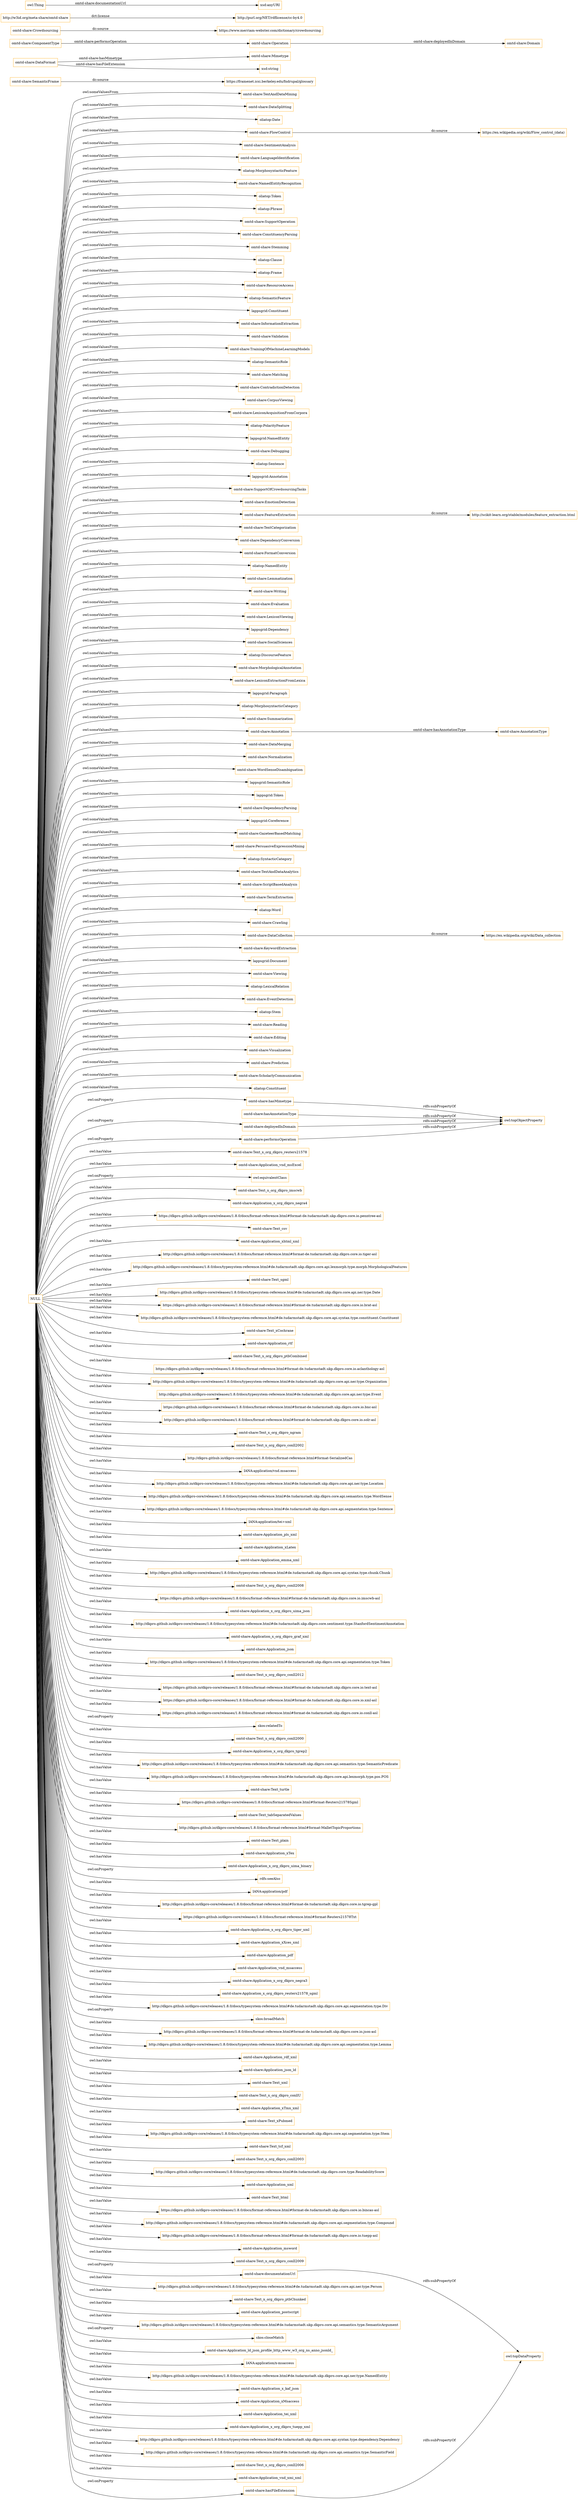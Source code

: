 digraph ar2dtool_diagram { 
rankdir=LR;
size="1501"
node [shape = rectangle, color="orange"]; "omtd-share:TextAndDataMining" "omtd-share:DataSplitting" "oliatop:Date" "omtd-share:FlowControl" "omtd-share:SentimentAnalysis" "omtd-share:LanguageIdentification" "omtd-share:SemanticFrame" "oliatop:MorphosyntacticFeature" "omtd-share:NamedEntityRecognition" "omtd-share:DataFormat" "oliatop:Token" "oliatop:Phrase" "omtd-share:SupportOperation" "omtd-share:ConstituencyParsing" "omtd-share:Stemming" "oliatop:Clause" "oliatop:Frame" "omtd-share:Operation" "omtd-share:Mimetype" "omtd-share:ResourceAccess" "oliatop:SemanticFeature" "lappsgrid:Constituent" "omtd-share:InformationExtraction" "omtd-share:Validation" "omtd-share:TrainingOfMachineLearningModels" "omtd-share:Crowdsourcing" "oliatop:SemanticRole" "omtd-share:Matching" "omtd-share:ContradictionDetection" "omtd-share:CorpusViewing" "omtd-share:LexiconAcquisitionFromCorpora" "oliatop:PolarityFeature" "lappsgrid:NamedEntity" "omtd-share:Debugging" "oliatop:Sentence" "lappsgrid:Annotation" "omtd-share:SupportOfCrowdsourcingTasks" "omtd-share:EmotionDetection" "omtd-share:FeatureExtraction" "omtd-share:TextCategorization" "omtd-share:Domain" "omtd-share:DependencyConversion" "omtd-share:FormatConversion" "oliatop:NamedEntity" "omtd-share:Lemmatization" "omtd-share:Writing" "omtd-share:Evaluation" "omtd-share:LexiconViewing" "lappsgrid:Dependency" "omtd-share:SocialSciences" "oliatop:DiscourseFeature" "omtd-share:MorphologicalAnnotation" "omtd-share:LexiconExtractionFromLexica" "lappsgrid:Paragraph" "oliatop:MorphosyntacticCategory" "omtd-share:Summarization" "omtd-share:Annotation" "omtd-share:DataMerging" "omtd-share:Normalization" "omtd-share:WordSenseDisambiguation" "lappsgrid:SemanticRole" "lappsgrid:Token" "omtd-share:DependencyParsing" "lappsgrid:Coreference" "omtd-share:GazeteerBasedMatching" "omtd-share:PersuasiveExpressionMining" "oliatop:SyntacticCategory" "omtd-share:TextAndDataAnalytics" "omtd-share:ScriptBasedAnalysis" "omtd-share:TermExtraction" "oliatop:Word" "omtd-share:Crawling" "omtd-share:DataCollection" "omtd-share:KeywordExtraction" "lappsgrid:Document" "omtd-share:Viewing" "oliatop:LexicalRelation" "omtd-share:EventDetection" "oliatop:Stem" "omtd-share:Reading" "omtd-share:AnnotationType" "omtd-share:ComponentType" "omtd-share:Editing" "omtd-share:Visualization" "omtd-share:Prediction" "omtd-share:ScholarlyCommunication" "oliatop:Constituent" ; /*classes style*/
	"omtd-share:FeatureExtraction" -> "http://scikit-learn.org/stable/modules/feature_extraction.html" [ label = "dc:source" ];
	"http://w3id.org/meta-share/omtd-share" -> "http://purl.org/NET/rdflicense/cc-by4.0" [ label = "dct:license" ];
	"omtd-share:deployedInDomain" -> "owl:topObjectProperty" [ label = "rdfs:subPropertyOf" ];
	"omtd-share:performsOperation" -> "owl:topObjectProperty" [ label = "rdfs:subPropertyOf" ];
	"omtd-share:SemanticFrame" -> "https://framenet.icsi.berkeley.edu/fndrupal/glossary" [ label = "dc:source" ];
	"omtd-share:hasMimetype" -> "owl:topObjectProperty" [ label = "rdfs:subPropertyOf" ];
	"omtd-share:FlowControl" -> "https://en.wikipedia.org/wiki/Flow_control_(data)" [ label = "dc:source" ];
	"omtd-share:Crowdsourcing" -> "https://www.merriam-webster.com/dictionary/crowdsourcing" [ label = "dc:source" ];
	"omtd-share:hasFileExtension" -> "owl:topDataProperty" [ label = "rdfs:subPropertyOf" ];
	"omtd-share:DataCollection" -> "https://en.wikipedia.org/wiki/Data_collection" [ label = "dc:source" ];
	"NULL" -> "omtd-share:Crawling" [ label = "owl:someValuesFrom" ];
	"NULL" -> "omtd-share:Text_x_org_dkpro_reuters21578" [ label = "owl:hasValue" ];
	"NULL" -> "omtd-share:Application_vnd_msExcel" [ label = "owl:hasValue" ];
	"NULL" -> "omtd-share:FlowControl" [ label = "owl:someValuesFrom" ];
	"NULL" -> "owl:equivalentClass" [ label = "owl:onProperty" ];
	"NULL" -> "omtd-share:GazeteerBasedMatching" [ label = "owl:someValuesFrom" ];
	"NULL" -> "omtd-share:TermExtraction" [ label = "owl:someValuesFrom" ];
	"NULL" -> "omtd-share:Text_x_org_dkpro_imscwb" [ label = "owl:hasValue" ];
	"NULL" -> "omtd-share:Application_x_org_dkpro_negra4" [ label = "owl:hasValue" ];
	"NULL" -> "omtd-share:ContradictionDetection" [ label = "owl:someValuesFrom" ];
	"NULL" -> "https://dkpro.github.io/dkpro-core/releases/1.8.0/docs/format-reference.html#format-de.tudarmstadt.ukp.dkpro.core.io.penntree-asl" [ label = "owl:hasValue" ];
	"NULL" -> "omtd-share:Text_csv" [ label = "owl:hasValue" ];
	"NULL" -> "omtd-share:TrainingOfMachineLearningModels" [ label = "owl:someValuesFrom" ];
	"NULL" -> "omtd-share:Matching" [ label = "owl:someValuesFrom" ];
	"NULL" -> "omtd-share:Application_xhtml_xml" [ label = "owl:hasValue" ];
	"NULL" -> "omtd-share:EmotionDetection" [ label = "owl:someValuesFrom" ];
	"NULL" -> "http://dkpro.github.io/dkpro-core/releases/1.8.0/docs/format-reference.html#format-de.tudarmstadt.ukp.dkpro.core.io.tiger-asl" [ label = "owl:hasValue" ];
	"NULL" -> "lappsgrid:SemanticRole" [ label = "owl:someValuesFrom" ];
	"NULL" -> "oliatop:MorphosyntacticCategory" [ label = "owl:someValuesFrom" ];
	"NULL" -> "http://dkpro.github.io/dkpro-core/releases/1.8.0/docs/typesystem-reference.html#de.tudarmstadt.ukp.dkpro.core.api.lexmorph.type.morph.MorphologicalFeatures" [ label = "owl:hasValue" ];
	"NULL" -> "omtd-share:Text_sgml" [ label = "owl:hasValue" ];
	"NULL" -> "omtd-share:Normalization" [ label = "owl:someValuesFrom" ];
	"NULL" -> "http://dkpro.github.io/dkpro-core/releases/1.8.0/docs/typesystem-reference.html#de.tudarmstadt.ukp.dkpro.core.api.ner.type.Date" [ label = "owl:hasValue" ];
	"NULL" -> "omtd-share:DependencyParsing" [ label = "owl:someValuesFrom" ];
	"NULL" -> "omtd-share:KeywordExtraction" [ label = "owl:someValuesFrom" ];
	"NULL" -> "https://dkpro.github.io/dkpro-core/releases/1.8.0/docs/format-reference.html#format-de.tudarmstadt.ukp.dkpro.core.io.brat-asl" [ label = "owl:hasValue" ];
	"NULL" -> "lappsgrid:Document" [ label = "owl:someValuesFrom" ];
	"NULL" -> "http://dkpro.github.io/dkpro-core/releases/1.8.0/docs/typesystem-reference.html#de.tudarmstadt.ukp.dkpro.core.api.syntax.type.constituent.Constituent" [ label = "owl:hasValue" ];
	"NULL" -> "omtd-share:Text_xCochrane" [ label = "owl:hasValue" ];
	"NULL" -> "omtd-share:LexiconExtractionFromLexica" [ label = "owl:someValuesFrom" ];
	"NULL" -> "lappsgrid:Constituent" [ label = "owl:someValuesFrom" ];
	"NULL" -> "omtd-share:Application_rtf" [ label = "owl:hasValue" ];
	"NULL" -> "oliatop:PolarityFeature" [ label = "owl:someValuesFrom" ];
	"NULL" -> "omtd-share:Text_x_org_dkpro_ptbCombined" [ label = "owl:hasValue" ];
	"NULL" -> "oliatop:Stem" [ label = "owl:someValuesFrom" ];
	"NULL" -> "lappsgrid:NamedEntity" [ label = "owl:someValuesFrom" ];
	"NULL" -> "https://dkpro.github.io/dkpro-core/releases/1.8.0/docs/format-reference.html#format-de.tudarmstadt.ukp.dkpro.core.io.aclanthology-asl" [ label = "owl:hasValue" ];
	"NULL" -> "http://dkpro.github.io/dkpro-core/releases/1.8.0/docs/typesystem-reference.html#de.tudarmstadt.ukp.dkpro.core.api.ner.type.Organization" [ label = "owl:hasValue" ];
	"NULL" -> "http://dkpro.github.io/dkpro-core/releases/1.8.0/docs/typesystem-reference.html#de.tudarmstadt.ukp.dkpro.core.api.ner.type.Event" [ label = "owl:hasValue" ];
	"NULL" -> "oliatop:NamedEntity" [ label = "owl:someValuesFrom" ];
	"NULL" -> "omtd-share:NamedEntityRecognition" [ label = "owl:someValuesFrom" ];
	"NULL" -> "omtd-share:WordSenseDisambiguation" [ label = "owl:someValuesFrom" ];
	"NULL" -> "oliatop:Clause" [ label = "owl:someValuesFrom" ];
	"NULL" -> "https://dkpro.github.io/dkpro-core/releases/1.8.0/docs/format-reference.html#format-de.tudarmstadt.ukp.dkpro.core.io.bnc-asl" [ label = "owl:hasValue" ];
	"NULL" -> "http://dkpro.github.io/dkpro-core/releases/1.8.0/docs/format-reference.html#format-de.tudarmstadt.ukp.dkpro.core.io.solr-asl" [ label = "owl:hasValue" ];
	"NULL" -> "omtd-share:Text_x_org_dkpro_ngram" [ label = "owl:hasValue" ];
	"NULL" -> "oliatop:MorphosyntacticFeature" [ label = "owl:someValuesFrom" ];
	"NULL" -> "omtd-share:performsOperation" [ label = "owl:onProperty" ];
	"NULL" -> "omtd-share:Text_x_org_dkpro_conll2002" [ label = "owl:hasValue" ];
	"NULL" -> "omtd-share:MorphologicalAnnotation" [ label = "owl:someValuesFrom" ];
	"NULL" -> "omtd-share:hasFileExtension" [ label = "owl:onProperty" ];
	"NULL" -> "oliatop:SemanticRole" [ label = "owl:someValuesFrom" ];
	"NULL" -> "http://dkpro.github.io/dkpro-core/releases/1.8.0/docs/format-reference.html#format-SerializedCas" [ label = "owl:hasValue" ];
	"NULL" -> "IANA:application/vnd.msaccess" [ label = "owl:hasValue" ];
	"NULL" -> "http://dkpro.github.io/dkpro-core/releases/1.8.0/docs/typesystem-reference.html#de.tudarmstadt.ukp.dkpro.core.api.ner.type.Location" [ label = "owl:hasValue" ];
	"NULL" -> "http://dkpro.github.io/dkpro-core/releases/1.8.0/docs/typesystem-reference.html#de.tudarmstadt.ukp.dkpro.core.api.semantics.type.WordSense" [ label = "owl:hasValue" ];
	"NULL" -> "http://dkpro.github.io/dkpro-core/releases/1.8.0/docs/typesystem-reference.html#de.tudarmstadt.ukp.dkpro.core.api.segmentation.type.Sentence" [ label = "owl:hasValue" ];
	"NULL" -> "IANA:application/tei+xml" [ label = "owl:hasValue" ];
	"NULL" -> "omtd-share:Annotation" [ label = "owl:someValuesFrom" ];
	"NULL" -> "omtd-share:Application_pls_xml" [ label = "owl:hasValue" ];
	"NULL" -> "omtd-share:Application_xLatex" [ label = "owl:hasValue" ];
	"NULL" -> "omtd-share:InformationExtraction" [ label = "owl:someValuesFrom" ];
	"NULL" -> "oliatop:LexicalRelation" [ label = "owl:someValuesFrom" ];
	"NULL" -> "omtd-share:Application_emma_xml" [ label = "owl:hasValue" ];
	"NULL" -> "http://dkpro.github.io/dkpro-core/releases/1.8.0/docs/typesystem-reference.html#de.tudarmstadt.ukp.dkpro.core.api.syntax.type.chunk.Chunk" [ label = "owl:hasValue" ];
	"NULL" -> "omtd-share:Text_x_org_dkpro_conll2008" [ label = "owl:hasValue" ];
	"NULL" -> "https://dkpro.github.io/dkpro-core/releases/1.8.0/docs/format-reference.html#format-de.tudarmstadt.ukp.dkpro.core.io.imscwb-asl" [ label = "owl:hasValue" ];
	"NULL" -> "omtd-share:Debugging" [ label = "owl:someValuesFrom" ];
	"NULL" -> "omtd-share:Application_x_org_dkpro_uima_json" [ label = "owl:hasValue" ];
	"NULL" -> "http://dkpro.github.io/dkpro-core/releases/1.8.0/docs/typesystem-reference.html#de.tudarmstadt.ukp.dkpro.core.sentiment.type.StanfordSentimentAnnotation" [ label = "owl:hasValue" ];
	"NULL" -> "omtd-share:Application_x_org_dkpro_graf_xml" [ label = "owl:hasValue" ];
	"NULL" -> "omtd-share:Application_json" [ label = "owl:hasValue" ];
	"NULL" -> "oliatop:Token" [ label = "owl:someValuesFrom" ];
	"NULL" -> "oliatop:Constituent" [ label = "owl:someValuesFrom" ];
	"NULL" -> "http://dkpro.github.io/dkpro-core/releases/1.8.0/docs/typesystem-reference.html#de.tudarmstadt.ukp.dkpro.core.api.segmentation.type.Token" [ label = "owl:hasValue" ];
	"NULL" -> "omtd-share:Text_x_org_dkpro_conll2012" [ label = "owl:hasValue" ];
	"NULL" -> "omtd-share:Lemmatization" [ label = "owl:someValuesFrom" ];
	"NULL" -> "https://dkpro.github.io/dkpro-core/releases/1.8.0/docs/format-reference.html#format-de.tudarmstadt.ukp.dkpro.core.io.text-asl" [ label = "owl:hasValue" ];
	"NULL" -> "omtd-share:FeatureExtraction" [ label = "owl:someValuesFrom" ];
	"NULL" -> "omtd-share:Summarization" [ label = "owl:someValuesFrom" ];
	"NULL" -> "omtd-share:deployedInDomain" [ label = "owl:onProperty" ];
	"NULL" -> "omtd-share:ResourceAccess" [ label = "owl:someValuesFrom" ];
	"NULL" -> "oliatop:Frame" [ label = "owl:someValuesFrom" ];
	"NULL" -> "omtd-share:Viewing" [ label = "owl:someValuesFrom" ];
	"NULL" -> "https://dkpro.github.io/dkpro-core/releases/1.8.0/docs/format-reference.html#format-de.tudarmstadt.ukp.dkpro.core.io.xml-asl" [ label = "owl:hasValue" ];
	"NULL" -> "https://dkpro.github.io/dkpro-core/releases/1.8.0/docs/format-reference.html#format-de.tudarmstadt.ukp.dkpro.core.io.conll-asl" [ label = "owl:hasValue" ];
	"NULL" -> "skos:relatedTo" [ label = "owl:onProperty" ];
	"NULL" -> "omtd-share:LanguageIdentification" [ label = "owl:someValuesFrom" ];
	"NULL" -> "omtd-share:Stemming" [ label = "owl:someValuesFrom" ];
	"NULL" -> "oliatop:SyntacticCategory" [ label = "owl:someValuesFrom" ];
	"NULL" -> "omtd-share:Text_x_org_dkpro_conll2000" [ label = "owl:hasValue" ];
	"NULL" -> "omtd-share:Application_x_org_dkpro_tgrep2" [ label = "owl:hasValue" ];
	"NULL" -> "omtd-share:Prediction" [ label = "owl:someValuesFrom" ];
	"NULL" -> "http://dkpro.github.io/dkpro-core/releases/1.8.0/docs/typesystem-reference.html#de.tudarmstadt.ukp.dkpro.core.api.semantics.type.SemanticPredicate" [ label = "owl:hasValue" ];
	"NULL" -> "http://dkpro.github.io/dkpro-core/releases/1.8.0/docs/typesystem-reference.html#de.tudarmstadt.ukp.dkpro.core.api.lexmorph.type.pos.POS" [ label = "owl:hasValue" ];
	"NULL" -> "omtd-share:Text_turtle" [ label = "owl:hasValue" ];
	"NULL" -> "https://dkpro.github.io/dkpro-core/releases/1.8.0/docs/format-reference.html#format-Reuters21578Sgml" [ label = "owl:hasValue" ];
	"NULL" -> "omtd-share:Visualization" [ label = "owl:someValuesFrom" ];
	"NULL" -> "omtd-share:DependencyConversion" [ label = "owl:someValuesFrom" ];
	"NULL" -> "omtd-share:Text_tabSeparatedValues" [ label = "owl:hasValue" ];
	"NULL" -> "oliatop:DiscourseFeature" [ label = "owl:someValuesFrom" ];
	"NULL" -> "http://dkpro.github.io/dkpro-core/releases/1.8.0/docs/format-reference.html#format-MalletTopicProportions" [ label = "owl:hasValue" ];
	"NULL" -> "omtd-share:Text_plain" [ label = "owl:hasValue" ];
	"NULL" -> "omtd-share:Application_xTex" [ label = "owl:hasValue" ];
	"NULL" -> "omtd-share:Application_x_org_dkpro_uima_binary" [ label = "owl:hasValue" ];
	"NULL" -> "omtd-share:SupportOfCrowdsourcingTasks" [ label = "owl:someValuesFrom" ];
	"NULL" -> "omtd-share:Reading" [ label = "owl:someValuesFrom" ];
	"NULL" -> "omtd-share:LexiconAcquisitionFromCorpora" [ label = "owl:someValuesFrom" ];
	"NULL" -> "rdfs:seeAlso" [ label = "owl:onProperty" ];
	"NULL" -> "IANA:application/pdf" [ label = "owl:hasValue" ];
	"NULL" -> "http://dkpro.github.io/dkpro-core/releases/1.8.0/docs/format-reference.html#format-de.tudarmstadt.ukp.dkpro.core.io.tgrep-gpl" [ label = "owl:hasValue" ];
	"NULL" -> "omtd-share:DataSplitting" [ label = "owl:someValuesFrom" ];
	"NULL" -> "omtd-share:Editing" [ label = "owl:someValuesFrom" ];
	"NULL" -> "https://dkpro.github.io/dkpro-core/releases/1.8.0/docs/format-reference.html#format-Reuters21578Txt" [ label = "owl:hasValue" ];
	"NULL" -> "omtd-share:Application_x_org_dkpro_tiger_xml" [ label = "owl:hasValue" ];
	"NULL" -> "omtd-share:hasMimetype" [ label = "owl:onProperty" ];
	"NULL" -> "omtd-share:Application_xXces_xml" [ label = "owl:hasValue" ];
	"NULL" -> "omtd-share:DataCollection" [ label = "owl:someValuesFrom" ];
	"NULL" -> "oliatop:Sentence" [ label = "owl:someValuesFrom" ];
	"NULL" -> "omtd-share:Application_pdf" [ label = "owl:hasValue" ];
	"NULL" -> "omtd-share:Writing" [ label = "owl:someValuesFrom" ];
	"NULL" -> "lappsgrid:Annotation" [ label = "owl:someValuesFrom" ];
	"NULL" -> "omtd-share:Application_vnd_msaccess" [ label = "owl:hasValue" ];
	"NULL" -> "omtd-share:Application_x_org_dkpro_negra3" [ label = "owl:hasValue" ];
	"NULL" -> "omtd-share:Application_x_org_dkpro_reuters21578_sgml" [ label = "owl:hasValue" ];
	"NULL" -> "http://dkpro.github.io/dkpro-core/releases/1.8.0/docs/typesystem-reference.html#de.tudarmstadt.ukp.dkpro.core.api.segmentation.type.Div" [ label = "owl:hasValue" ];
	"NULL" -> "omtd-share:ScholarlyCommunication" [ label = "owl:someValuesFrom" ];
	"NULL" -> "skos:broadMatch" [ label = "owl:onProperty" ];
	"NULL" -> "http://dkpro.github.io/dkpro-core/releases/1.8.0/docs/format-reference.html#format-de.tudarmstadt.ukp.dkpro.core.io.json-asl" [ label = "owl:hasValue" ];
	"NULL" -> "http://dkpro.github.io/dkpro-core/releases/1.8.0/docs/typesystem-reference.html#de.tudarmstadt.ukp.dkpro.core.api.segmentation.type.Lemma" [ label = "owl:hasValue" ];
	"NULL" -> "omtd-share:Application_rdf_xml" [ label = "owl:hasValue" ];
	"NULL" -> "omtd-share:Application_json_ld" [ label = "owl:hasValue" ];
	"NULL" -> "omtd-share:SupportOperation" [ label = "owl:someValuesFrom" ];
	"NULL" -> "omtd-share:Text_xml" [ label = "owl:hasValue" ];
	"NULL" -> "omtd-share:Text_x_org_dkpro_conllU" [ label = "owl:hasValue" ];
	"NULL" -> "omtd-share:Application_xTmx_xml" [ label = "owl:hasValue" ];
	"NULL" -> "omtd-share:Text_xPubmed" [ label = "owl:hasValue" ];
	"NULL" -> "oliatop:Date" [ label = "owl:someValuesFrom" ];
	"NULL" -> "http://dkpro.github.io/dkpro-core/releases/1.8.0/docs/typesystem-reference.html#de.tudarmstadt.ukp.dkpro.core.api.segmentation.type.Stem" [ label = "owl:hasValue" ];
	"NULL" -> "omtd-share:Text_tcf_xml" [ label = "owl:hasValue" ];
	"NULL" -> "omtd-share:SentimentAnalysis" [ label = "owl:someValuesFrom" ];
	"NULL" -> "omtd-share:Text_x_org_dkpro_conll2003" [ label = "owl:hasValue" ];
	"NULL" -> "http://dkpro.github.io/dkpro-core/releases/1.8.0/docs/typesystem-reference.html#de.tudarmstadt.ukp.dkpro.core.type.ReadabilityScore" [ label = "owl:hasValue" ];
	"NULL" -> "omtd-share:Application_xml" [ label = "owl:hasValue" ];
	"NULL" -> "omtd-share:Text_html" [ label = "owl:hasValue" ];
	"NULL" -> "omtd-share:ScriptBasedAnalysis" [ label = "owl:someValuesFrom" ];
	"NULL" -> "omtd-share:Evaluation" [ label = "owl:someValuesFrom" ];
	"NULL" -> "https://dkpro.github.io/dkpro-core/releases/1.8.0/docs/format-reference.html#format-de.tudarmstadt.ukp.dkpro.core.io.bincas-asl" [ label = "owl:hasValue" ];
	"NULL" -> "omtd-share:CorpusViewing" [ label = "owl:someValuesFrom" ];
	"NULL" -> "omtd-share:Validation" [ label = "owl:someValuesFrom" ];
	"NULL" -> "http://dkpro.github.io/dkpro-core/releases/1.8.0/docs/typesystem-reference.html#de.tudarmstadt.ukp.dkpro.core.api.segmentation.type.Compound" [ label = "owl:hasValue" ];
	"NULL" -> "http://dkpro.github.io/dkpro-core/releases/1.8.0/docs/format-reference.html#format-de.tudarmstadt.ukp.dkpro.core.io.tuepp-asl" [ label = "owl:hasValue" ];
	"NULL" -> "omtd-share:Application_msword" [ label = "owl:hasValue" ];
	"NULL" -> "omtd-share:Text_x_org_dkpro_conll2009" [ label = "owl:hasValue" ];
	"NULL" -> "omtd-share:LexiconViewing" [ label = "owl:someValuesFrom" ];
	"NULL" -> "omtd-share:TextCategorization" [ label = "owl:someValuesFrom" ];
	"NULL" -> "lappsgrid:Token" [ label = "owl:someValuesFrom" ];
	"NULL" -> "omtd-share:documentationUrl" [ label = "owl:onProperty" ];
	"NULL" -> "http://dkpro.github.io/dkpro-core/releases/1.8.0/docs/typesystem-reference.html#de.tudarmstadt.ukp.dkpro.core.api.ner.type.Person" [ label = "owl:hasValue" ];
	"NULL" -> "oliatop:Word" [ label = "owl:someValuesFrom" ];
	"NULL" -> "omtd-share:Text_x_org_dkpro_ptbChunked" [ label = "owl:hasValue" ];
	"NULL" -> "omtd-share:Application_postscript" [ label = "owl:hasValue" ];
	"NULL" -> "oliatop:Phrase" [ label = "owl:someValuesFrom" ];
	"NULL" -> "http://dkpro.github.io/dkpro-core/releases/1.8.0/docs/typesystem-reference.html#de.tudarmstadt.ukp.dkpro.core.api.semantics.type.SemanticArgument" [ label = "owl:hasValue" ];
	"NULL" -> "omtd-share:PersuasiveExpressionMining" [ label = "owl:someValuesFrom" ];
	"NULL" -> "lappsgrid:Dependency" [ label = "owl:someValuesFrom" ];
	"NULL" -> "skos:closeMatch" [ label = "owl:onProperty" ];
	"NULL" -> "lappsgrid:Coreference" [ label = "owl:someValuesFrom" ];
	"NULL" -> "omtd-share:Application_ld_json_profile_http_www_w3_org_ns_anno_jsonld_" [ label = "owl:hasValue" ];
	"NULL" -> "omtd-share:SocialSciences" [ label = "owl:someValuesFrom" ];
	"NULL" -> "IANA:application/x-msaccess" [ label = "owl:hasValue" ];
	"NULL" -> "omtd-share:EventDetection" [ label = "owl:someValuesFrom" ];
	"NULL" -> "omtd-share:DataMerging" [ label = "owl:someValuesFrom" ];
	"NULL" -> "http://dkpro.github.io/dkpro-core/releases/1.8.0/docs/typesystem-reference.html#de.tudarmstadt.ukp.dkpro.core.api.ner.type.NamedEntity" [ label = "owl:hasValue" ];
	"NULL" -> "oliatop:SemanticFeature" [ label = "owl:someValuesFrom" ];
	"NULL" -> "omtd-share:TextAndDataMining" [ label = "owl:someValuesFrom" ];
	"NULL" -> "omtd-share:Application_x_kaf_json" [ label = "owl:hasValue" ];
	"NULL" -> "lappsgrid:Paragraph" [ label = "owl:someValuesFrom" ];
	"NULL" -> "omtd-share:Application_xMsaccess" [ label = "owl:hasValue" ];
	"NULL" -> "omtd-share:TextAndDataAnalytics" [ label = "owl:someValuesFrom" ];
	"NULL" -> "omtd-share:Application_tei_xml" [ label = "owl:hasValue" ];
	"NULL" -> "omtd-share:Application_x_org_dkpro_tuepp_xml" [ label = "owl:hasValue" ];
	"NULL" -> "http://dkpro.github.io/dkpro-core/releases/1.8.0/docs/typesystem-reference.html#de.tudarmstadt.ukp.dkpro.core.api.syntax.type.dependency.Dependency" [ label = "owl:hasValue" ];
	"NULL" -> "omtd-share:ConstituencyParsing" [ label = "owl:someValuesFrom" ];
	"NULL" -> "http://dkpro.github.io/dkpro-core/releases/1.8.0/docs/typesystem-reference.html#de.tudarmstadt.ukp.dkpro.core.api.semantics.type.SemanticField" [ label = "owl:hasValue" ];
	"NULL" -> "omtd-share:Text_x_org_dkpro_conll2006" [ label = "owl:hasValue" ];
	"NULL" -> "omtd-share:Application_vnd_xmi_xml" [ label = "owl:hasValue" ];
	"NULL" -> "omtd-share:FormatConversion" [ label = "owl:someValuesFrom" ];
	"omtd-share:documentationUrl" -> "owl:topDataProperty" [ label = "rdfs:subPropertyOf" ];
	"omtd-share:hasAnnotationType" -> "owl:topObjectProperty" [ label = "rdfs:subPropertyOf" ];
	"omtd-share:Operation" -> "omtd-share:Domain" [ label = "omtd-share:deployedInDomain" ];
	"omtd-share:DataFormat" -> "omtd-share:Mimetype" [ label = "omtd-share:hasMimetype" ];
	"omtd-share:ComponentType" -> "omtd-share:Operation" [ label = "omtd-share:performsOperation" ];
	"omtd-share:DataFormat" -> "xsd:string" [ label = "omtd-share:hasFileExtension" ];
	"owl:Thing" -> "xsd:anyURI" [ label = "omtd-share:documentationUrl" ];
	"omtd-share:Annotation" -> "omtd-share:AnnotationType" [ label = "omtd-share:hasAnnotationType" ];

}
